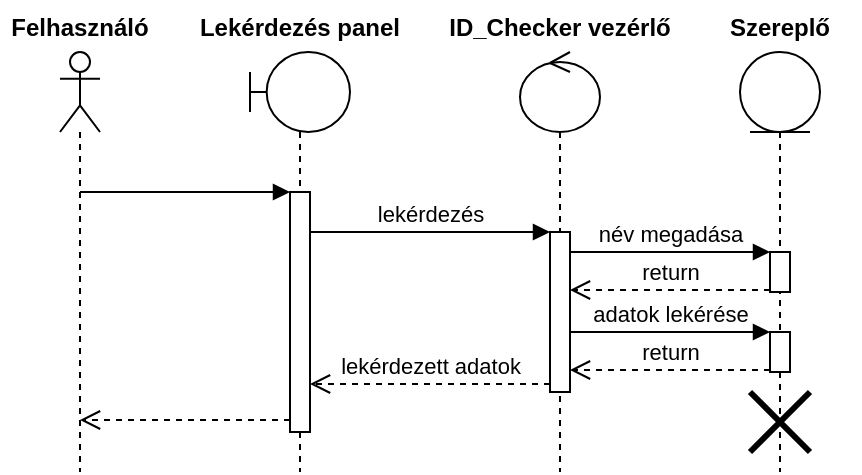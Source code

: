 <mxfile version="20.8.0" type="device"><diagram id="kgpKYQtTHZ0yAKxKKP6v" name="Page-1"><mxGraphModel dx="1674" dy="796" grid="1" gridSize="10" guides="1" tooltips="1" connect="1" arrows="1" fold="1" page="1" pageScale="1" pageWidth="850" pageHeight="1100" math="0" shadow="0"><root><mxCell id="0"/><mxCell id="1" parent="0"/><mxCell id="D-DlG4YSWFMjA1CDQSj8-1" value="" style="shape=umlLifeline;participant=umlActor;perimeter=lifelinePerimeter;whiteSpace=wrap;html=1;container=1;collapsible=0;recursiveResize=0;verticalAlign=top;spacingTop=36;outlineConnect=0;" vertex="1" parent="1"><mxGeometry x="130" y="120" width="20" height="210" as="geometry"/></mxCell><mxCell id="D-DlG4YSWFMjA1CDQSj8-2" value="" style="shape=umlLifeline;participant=umlBoundary;perimeter=lifelinePerimeter;whiteSpace=wrap;html=1;container=1;collapsible=0;recursiveResize=0;verticalAlign=top;spacingTop=36;outlineConnect=0;" vertex="1" parent="1"><mxGeometry x="225" y="120" width="50" height="210" as="geometry"/></mxCell><mxCell id="D-DlG4YSWFMjA1CDQSj8-12" value="" style="html=1;points=[];perimeter=orthogonalPerimeter;" vertex="1" parent="D-DlG4YSWFMjA1CDQSj8-2"><mxGeometry x="20" y="70" width="10" height="120" as="geometry"/></mxCell><mxCell id="D-DlG4YSWFMjA1CDQSj8-3" value="" style="shape=umlLifeline;participant=umlEntity;perimeter=lifelinePerimeter;whiteSpace=wrap;html=1;container=1;collapsible=0;recursiveResize=0;verticalAlign=top;spacingTop=36;outlineConnect=0;" vertex="1" parent="1"><mxGeometry x="470" y="120" width="40" height="210" as="geometry"/></mxCell><mxCell id="D-DlG4YSWFMjA1CDQSj8-24" value="" style="html=1;points=[];perimeter=orthogonalPerimeter;" vertex="1" parent="D-DlG4YSWFMjA1CDQSj8-3"><mxGeometry x="15" y="100" width="10" height="20" as="geometry"/></mxCell><mxCell id="D-DlG4YSWFMjA1CDQSj8-21" value="" style="html=1;points=[];perimeter=orthogonalPerimeter;" vertex="1" parent="D-DlG4YSWFMjA1CDQSj8-3"><mxGeometry x="15" y="140" width="10" height="20" as="geometry"/></mxCell><mxCell id="D-DlG4YSWFMjA1CDQSj8-27" value="" style="shape=umlDestroy;whiteSpace=wrap;html=1;strokeWidth=3;" vertex="1" parent="D-DlG4YSWFMjA1CDQSj8-3"><mxGeometry x="5" y="170" width="30" height="30" as="geometry"/></mxCell><mxCell id="D-DlG4YSWFMjA1CDQSj8-4" value="" style="shape=umlLifeline;participant=umlControl;perimeter=lifelinePerimeter;whiteSpace=wrap;html=1;container=1;collapsible=0;recursiveResize=0;verticalAlign=top;spacingTop=36;outlineConnect=0;" vertex="1" parent="1"><mxGeometry x="360" y="120" width="40" height="210" as="geometry"/></mxCell><mxCell id="D-DlG4YSWFMjA1CDQSj8-18" value="" style="html=1;points=[];perimeter=orthogonalPerimeter;" vertex="1" parent="D-DlG4YSWFMjA1CDQSj8-4"><mxGeometry x="15" y="90" width="10" height="80" as="geometry"/></mxCell><mxCell id="D-DlG4YSWFMjA1CDQSj8-7" value="Felhasználó" style="text;align=center;fontStyle=1;verticalAlign=middle;spacingLeft=3;spacingRight=3;strokeColor=none;rotatable=0;points=[[0,0.5],[1,0.5]];portConstraint=eastwest;" vertex="1" parent="1"><mxGeometry x="100" y="94" width="80" height="26" as="geometry"/></mxCell><mxCell id="D-DlG4YSWFMjA1CDQSj8-8" value="ID_Checker vezérlő" style="text;align=center;fontStyle=1;verticalAlign=middle;spacingLeft=3;spacingRight=3;strokeColor=none;rotatable=0;points=[[0,0.5],[1,0.5]];portConstraint=eastwest;" vertex="1" parent="1"><mxGeometry x="340" y="94" width="80" height="26" as="geometry"/></mxCell><mxCell id="D-DlG4YSWFMjA1CDQSj8-9" value="Szereplő" style="text;align=center;fontStyle=1;verticalAlign=middle;spacingLeft=3;spacingRight=3;strokeColor=none;rotatable=0;points=[[0,0.5],[1,0.5]];portConstraint=eastwest;" vertex="1" parent="1"><mxGeometry x="450" y="94" width="80" height="26" as="geometry"/></mxCell><mxCell id="D-DlG4YSWFMjA1CDQSj8-10" value="Lekérdezés panel" style="text;align=center;fontStyle=1;verticalAlign=middle;spacingLeft=3;spacingRight=3;strokeColor=none;rotatable=0;points=[[0,0.5],[1,0.5]];portConstraint=eastwest;" vertex="1" parent="1"><mxGeometry x="210" y="94" width="80" height="26" as="geometry"/></mxCell><mxCell id="D-DlG4YSWFMjA1CDQSj8-13" value="" style="html=1;verticalAlign=bottom;endArrow=block;entryX=0;entryY=0;rounded=0;" edge="1" target="D-DlG4YSWFMjA1CDQSj8-12" parent="1" source="D-DlG4YSWFMjA1CDQSj8-1"><mxGeometry relative="1" as="geometry"><mxPoint x="400" y="530" as="sourcePoint"/></mxGeometry></mxCell><mxCell id="D-DlG4YSWFMjA1CDQSj8-14" value="" style="html=1;verticalAlign=bottom;endArrow=open;dashed=1;endSize=8;exitX=0;exitY=0.95;rounded=0;" edge="1" source="D-DlG4YSWFMjA1CDQSj8-12" parent="1" target="D-DlG4YSWFMjA1CDQSj8-1"><mxGeometry relative="1" as="geometry"><mxPoint x="400" y="606" as="targetPoint"/></mxGeometry></mxCell><mxCell id="D-DlG4YSWFMjA1CDQSj8-19" value="lekérdezés" style="html=1;verticalAlign=bottom;endArrow=block;entryX=0;entryY=0;rounded=0;" edge="1" target="D-DlG4YSWFMjA1CDQSj8-18" parent="1" source="D-DlG4YSWFMjA1CDQSj8-12"><mxGeometry relative="1" as="geometry"><mxPoint x="390" y="450" as="sourcePoint"/></mxGeometry></mxCell><mxCell id="D-DlG4YSWFMjA1CDQSj8-20" value="lekérdezett adatok" style="html=1;verticalAlign=bottom;endArrow=open;dashed=1;endSize=8;exitX=0;exitY=0.95;rounded=0;" edge="1" source="D-DlG4YSWFMjA1CDQSj8-18" parent="1" target="D-DlG4YSWFMjA1CDQSj8-12"><mxGeometry relative="1" as="geometry"><mxPoint x="390" y="526" as="targetPoint"/></mxGeometry></mxCell><mxCell id="D-DlG4YSWFMjA1CDQSj8-22" value="adatok lekérése" style="html=1;verticalAlign=bottom;endArrow=block;entryX=0;entryY=0;rounded=0;" edge="1" target="D-DlG4YSWFMjA1CDQSj8-21" parent="1" source="D-DlG4YSWFMjA1CDQSj8-18"><mxGeometry relative="1" as="geometry"><mxPoint x="260" y="570" as="sourcePoint"/></mxGeometry></mxCell><mxCell id="D-DlG4YSWFMjA1CDQSj8-23" value="return" style="html=1;verticalAlign=bottom;endArrow=open;dashed=1;endSize=8;exitX=0;exitY=0.95;rounded=0;" edge="1" source="D-DlG4YSWFMjA1CDQSj8-21" parent="1" target="D-DlG4YSWFMjA1CDQSj8-18"><mxGeometry relative="1" as="geometry"><mxPoint x="260" y="646" as="targetPoint"/></mxGeometry></mxCell><mxCell id="D-DlG4YSWFMjA1CDQSj8-25" value="név megadása" style="html=1;verticalAlign=bottom;endArrow=block;entryX=0;entryY=0;rounded=0;" edge="1" target="D-DlG4YSWFMjA1CDQSj8-24" parent="1" source="D-DlG4YSWFMjA1CDQSj8-18"><mxGeometry relative="1" as="geometry"><mxPoint x="490" y="230" as="sourcePoint"/></mxGeometry></mxCell><mxCell id="D-DlG4YSWFMjA1CDQSj8-26" value="return" style="html=1;verticalAlign=bottom;endArrow=open;dashed=1;endSize=8;exitX=0;exitY=0.95;rounded=0;" edge="1" source="D-DlG4YSWFMjA1CDQSj8-24" parent="1" target="D-DlG4YSWFMjA1CDQSj8-18"><mxGeometry relative="1" as="geometry"><mxPoint x="490" y="306" as="targetPoint"/></mxGeometry></mxCell></root></mxGraphModel></diagram></mxfile>